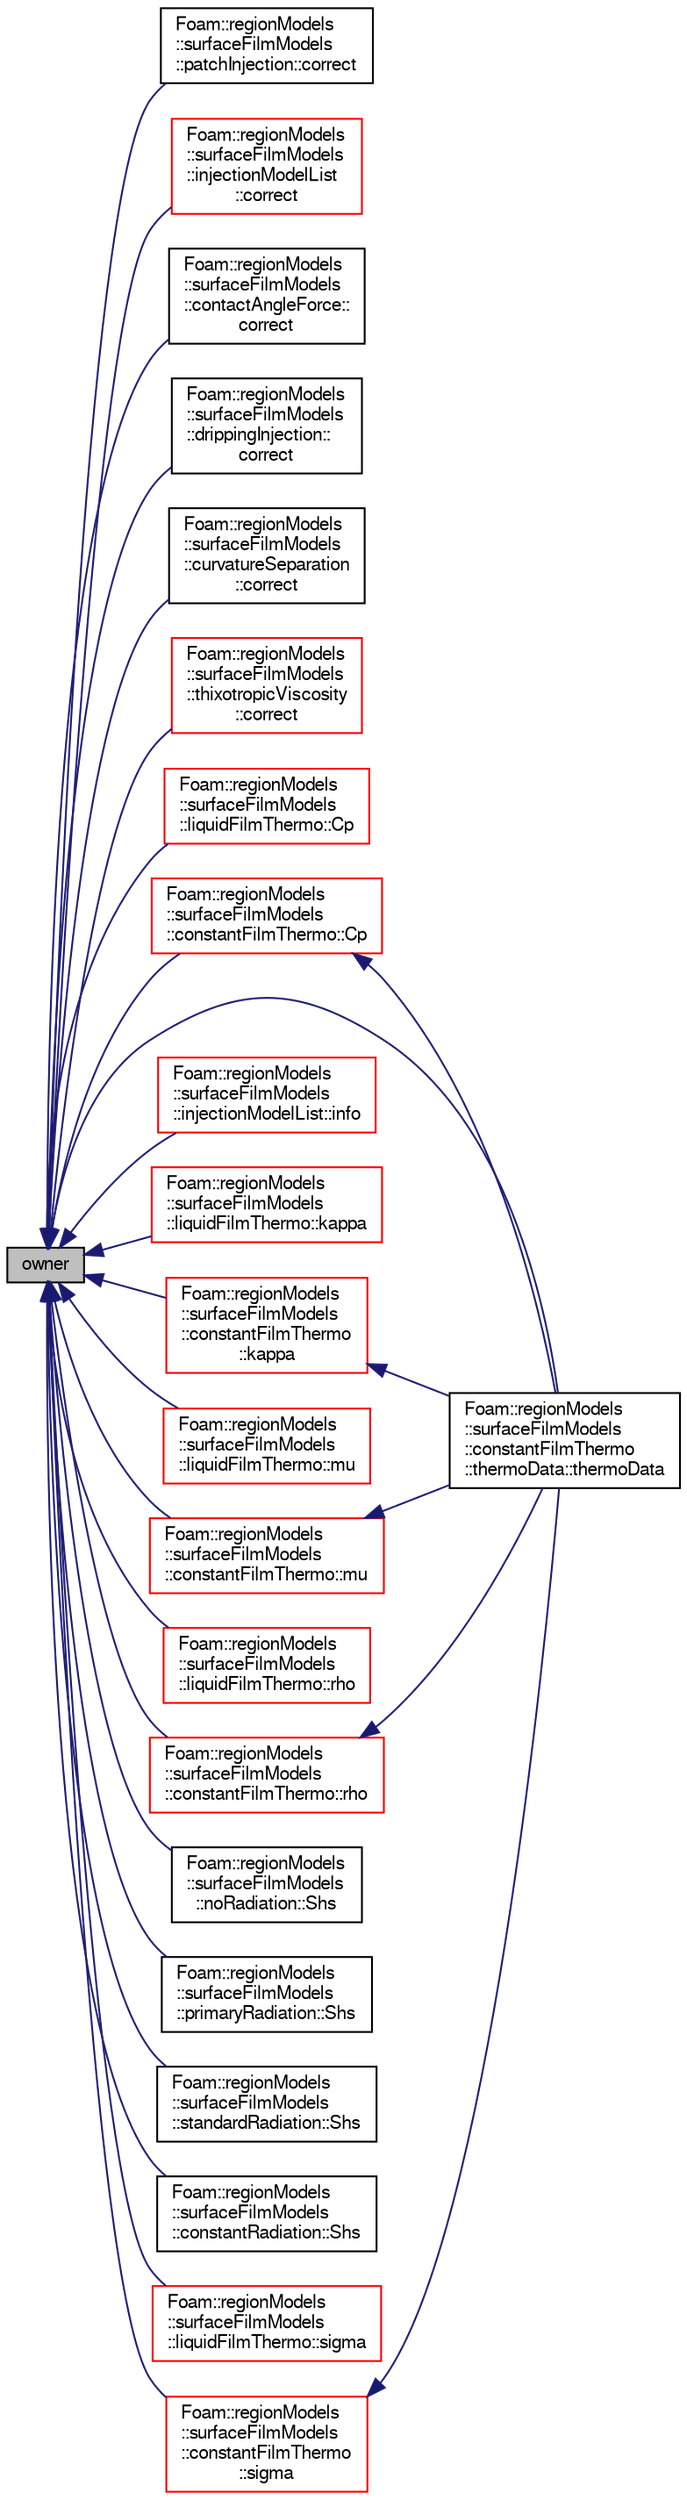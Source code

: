 digraph "owner"
{
  bgcolor="transparent";
  edge [fontname="FreeSans",fontsize="10",labelfontname="FreeSans",labelfontsize="10"];
  node [fontname="FreeSans",fontsize="10",shape=record];
  rankdir="LR";
  Node36 [label="owner",height=0.2,width=0.4,color="black", fillcolor="grey75", style="filled", fontcolor="black"];
  Node36 -> Node37 [dir="back",color="midnightblue",fontsize="10",style="solid",fontname="FreeSans"];
  Node37 [label="Foam::regionModels\l::surfaceFilmModels\l::patchInjection::correct",height=0.2,width=0.4,color="black",URL="$a29110.html#a8c67db65404877aac3731246ffb15754",tooltip="Correct. "];
  Node36 -> Node38 [dir="back",color="midnightblue",fontsize="10",style="solid",fontname="FreeSans"];
  Node38 [label="Foam::regionModels\l::surfaceFilmModels\l::injectionModelList\l::correct",height=0.2,width=0.4,color="red",URL="$a29106.html#ade7ea803eec5a45713b517ac8a73dcbe",tooltip="Correct. "];
  Node36 -> Node44 [dir="back",color="midnightblue",fontsize="10",style="solid",fontname="FreeSans"];
  Node44 [label="Foam::regionModels\l::surfaceFilmModels\l::contactAngleForce::\lcorrect",height=0.2,width=0.4,color="black",URL="$a29078.html#ae8286cb1594f9b26a1c5291173459307",tooltip="Correct. "];
  Node36 -> Node45 [dir="back",color="midnightblue",fontsize="10",style="solid",fontname="FreeSans"];
  Node45 [label="Foam::regionModels\l::surfaceFilmModels\l::drippingInjection::\lcorrect",height=0.2,width=0.4,color="black",URL="$a29098.html#a8c67db65404877aac3731246ffb15754",tooltip="Correct. "];
  Node36 -> Node46 [dir="back",color="midnightblue",fontsize="10",style="solid",fontname="FreeSans"];
  Node46 [label="Foam::regionModels\l::surfaceFilmModels\l::curvatureSeparation\l::correct",height=0.2,width=0.4,color="black",URL="$a29094.html#a8c67db65404877aac3731246ffb15754",tooltip="Correct. "];
  Node36 -> Node47 [dir="back",color="midnightblue",fontsize="10",style="solid",fontname="FreeSans"];
  Node47 [label="Foam::regionModels\l::surfaceFilmModels\l::thixotropicViscosity\l::correct",height=0.2,width=0.4,color="red",URL="$a29146.html#a2e639533765b4cde1bd3d0f0c528aa6c",tooltip="Correct. "];
  Node36 -> Node49 [dir="back",color="midnightblue",fontsize="10",style="solid",fontname="FreeSans"];
  Node49 [label="Foam::regionModels\l::surfaceFilmModels\l::liquidFilmThermo::Cp",height=0.2,width=0.4,color="red",URL="$a29066.html#a273fff6e33e171624f82fd96282f60f0",tooltip="Return specific heat capacity [J/kg/K]. "];
  Node36 -> Node51 [dir="back",color="midnightblue",fontsize="10",style="solid",fontname="FreeSans"];
  Node51 [label="Foam::regionModels\l::surfaceFilmModels\l::constantFilmThermo::Cp",height=0.2,width=0.4,color="red",URL="$a29054.html#a273fff6e33e171624f82fd96282f60f0",tooltip="Return specific heat capacity [J/kg/K]. "];
  Node51 -> Node53 [dir="back",color="midnightblue",fontsize="10",style="solid",fontname="FreeSans"];
  Node53 [label="Foam::regionModels\l::surfaceFilmModels\l::constantFilmThermo\l::thermoData::thermoData",height=0.2,width=0.4,color="black",URL="$a29058.html#a2acaf05d6f8f3923172d95b93767b96e"];
  Node36 -> Node54 [dir="back",color="midnightblue",fontsize="10",style="solid",fontname="FreeSans"];
  Node54 [label="Foam::regionModels\l::surfaceFilmModels\l::injectionModelList::info",height=0.2,width=0.4,color="red",URL="$a29106.html#a535c2aef67becff77ed292ab0eceb44c",tooltip="Provide some info. "];
  Node36 -> Node57 [dir="back",color="midnightblue",fontsize="10",style="solid",fontname="FreeSans"];
  Node57 [label="Foam::regionModels\l::surfaceFilmModels\l::liquidFilmThermo::kappa",height=0.2,width=0.4,color="red",URL="$a29066.html#a2b919c61cb95af34db6fa7946be5ad2d",tooltip="Return thermal conductivity [W/m/K]. "];
  Node36 -> Node59 [dir="back",color="midnightblue",fontsize="10",style="solid",fontname="FreeSans"];
  Node59 [label="Foam::regionModels\l::surfaceFilmModels\l::constantFilmThermo\l::kappa",height=0.2,width=0.4,color="red",URL="$a29054.html#a2b919c61cb95af34db6fa7946be5ad2d",tooltip="Return thermal conductivity [W/m/K]. "];
  Node59 -> Node53 [dir="back",color="midnightblue",fontsize="10",style="solid",fontname="FreeSans"];
  Node36 -> Node61 [dir="back",color="midnightblue",fontsize="10",style="solid",fontname="FreeSans"];
  Node61 [label="Foam::regionModels\l::surfaceFilmModels\l::liquidFilmThermo::mu",height=0.2,width=0.4,color="red",URL="$a29066.html#a9d258ba15a8fa1c64c1886f49a6b27d6",tooltip="Return dynamic viscosity [Pa.s]. "];
  Node36 -> Node63 [dir="back",color="midnightblue",fontsize="10",style="solid",fontname="FreeSans"];
  Node63 [label="Foam::regionModels\l::surfaceFilmModels\l::constantFilmThermo::mu",height=0.2,width=0.4,color="red",URL="$a29054.html#a9d258ba15a8fa1c64c1886f49a6b27d6",tooltip="Return dynamic viscosity [Pa.s]. "];
  Node63 -> Node53 [dir="back",color="midnightblue",fontsize="10",style="solid",fontname="FreeSans"];
  Node36 -> Node65 [dir="back",color="midnightblue",fontsize="10",style="solid",fontname="FreeSans"];
  Node65 [label="Foam::regionModels\l::surfaceFilmModels\l::liquidFilmThermo::rho",height=0.2,width=0.4,color="red",URL="$a29066.html#aba9cd0c89afcb2b70e8b2073ff822bc4",tooltip="Return density [kg/m3]. "];
  Node36 -> Node67 [dir="back",color="midnightblue",fontsize="10",style="solid",fontname="FreeSans"];
  Node67 [label="Foam::regionModels\l::surfaceFilmModels\l::constantFilmThermo::rho",height=0.2,width=0.4,color="red",URL="$a29054.html#aba9cd0c89afcb2b70e8b2073ff822bc4",tooltip="Return density [kg/m3]. "];
  Node67 -> Node53 [dir="back",color="midnightblue",fontsize="10",style="solid",fontname="FreeSans"];
  Node36 -> Node69 [dir="back",color="midnightblue",fontsize="10",style="solid",fontname="FreeSans"];
  Node69 [label="Foam::regionModels\l::surfaceFilmModels\l::noRadiation::Shs",height=0.2,width=0.4,color="black",URL="$a29122.html#a23a3971156c3d03fd32bb22f87681ab2",tooltip="Return the radiation sensible enthalpy source. "];
  Node36 -> Node70 [dir="back",color="midnightblue",fontsize="10",style="solid",fontname="FreeSans"];
  Node70 [label="Foam::regionModels\l::surfaceFilmModels\l::primaryRadiation::Shs",height=0.2,width=0.4,color="black",URL="$a29126.html#a23a3971156c3d03fd32bb22f87681ab2",tooltip="Return the radiation sensible enthalpy source. "];
  Node36 -> Node71 [dir="back",color="midnightblue",fontsize="10",style="solid",fontname="FreeSans"];
  Node71 [label="Foam::regionModels\l::surfaceFilmModels\l::standardRadiation::Shs",height=0.2,width=0.4,color="black",URL="$a29130.html#a23a3971156c3d03fd32bb22f87681ab2",tooltip="Return the radiation sensible enthalpy source. "];
  Node36 -> Node72 [dir="back",color="midnightblue",fontsize="10",style="solid",fontname="FreeSans"];
  Node72 [label="Foam::regionModels\l::surfaceFilmModels\l::constantRadiation::Shs",height=0.2,width=0.4,color="black",URL="$a29114.html#a23a3971156c3d03fd32bb22f87681ab2",tooltip="Return the radiation sensible enthalpy source. "];
  Node36 -> Node73 [dir="back",color="midnightblue",fontsize="10",style="solid",fontname="FreeSans"];
  Node73 [label="Foam::regionModels\l::surfaceFilmModels\l::liquidFilmThermo::sigma",height=0.2,width=0.4,color="red",URL="$a29066.html#a843e3559e7829874f228c7041e510b64",tooltip="Return surface tension [kg/s2]. "];
  Node36 -> Node75 [dir="back",color="midnightblue",fontsize="10",style="solid",fontname="FreeSans"];
  Node75 [label="Foam::regionModels\l::surfaceFilmModels\l::constantFilmThermo\l::sigma",height=0.2,width=0.4,color="red",URL="$a29054.html#a843e3559e7829874f228c7041e510b64",tooltip="Return surface tension [kg/s2]. "];
  Node75 -> Node53 [dir="back",color="midnightblue",fontsize="10",style="solid",fontname="FreeSans"];
  Node36 -> Node53 [dir="back",color="midnightblue",fontsize="10",style="solid",fontname="FreeSans"];
}
